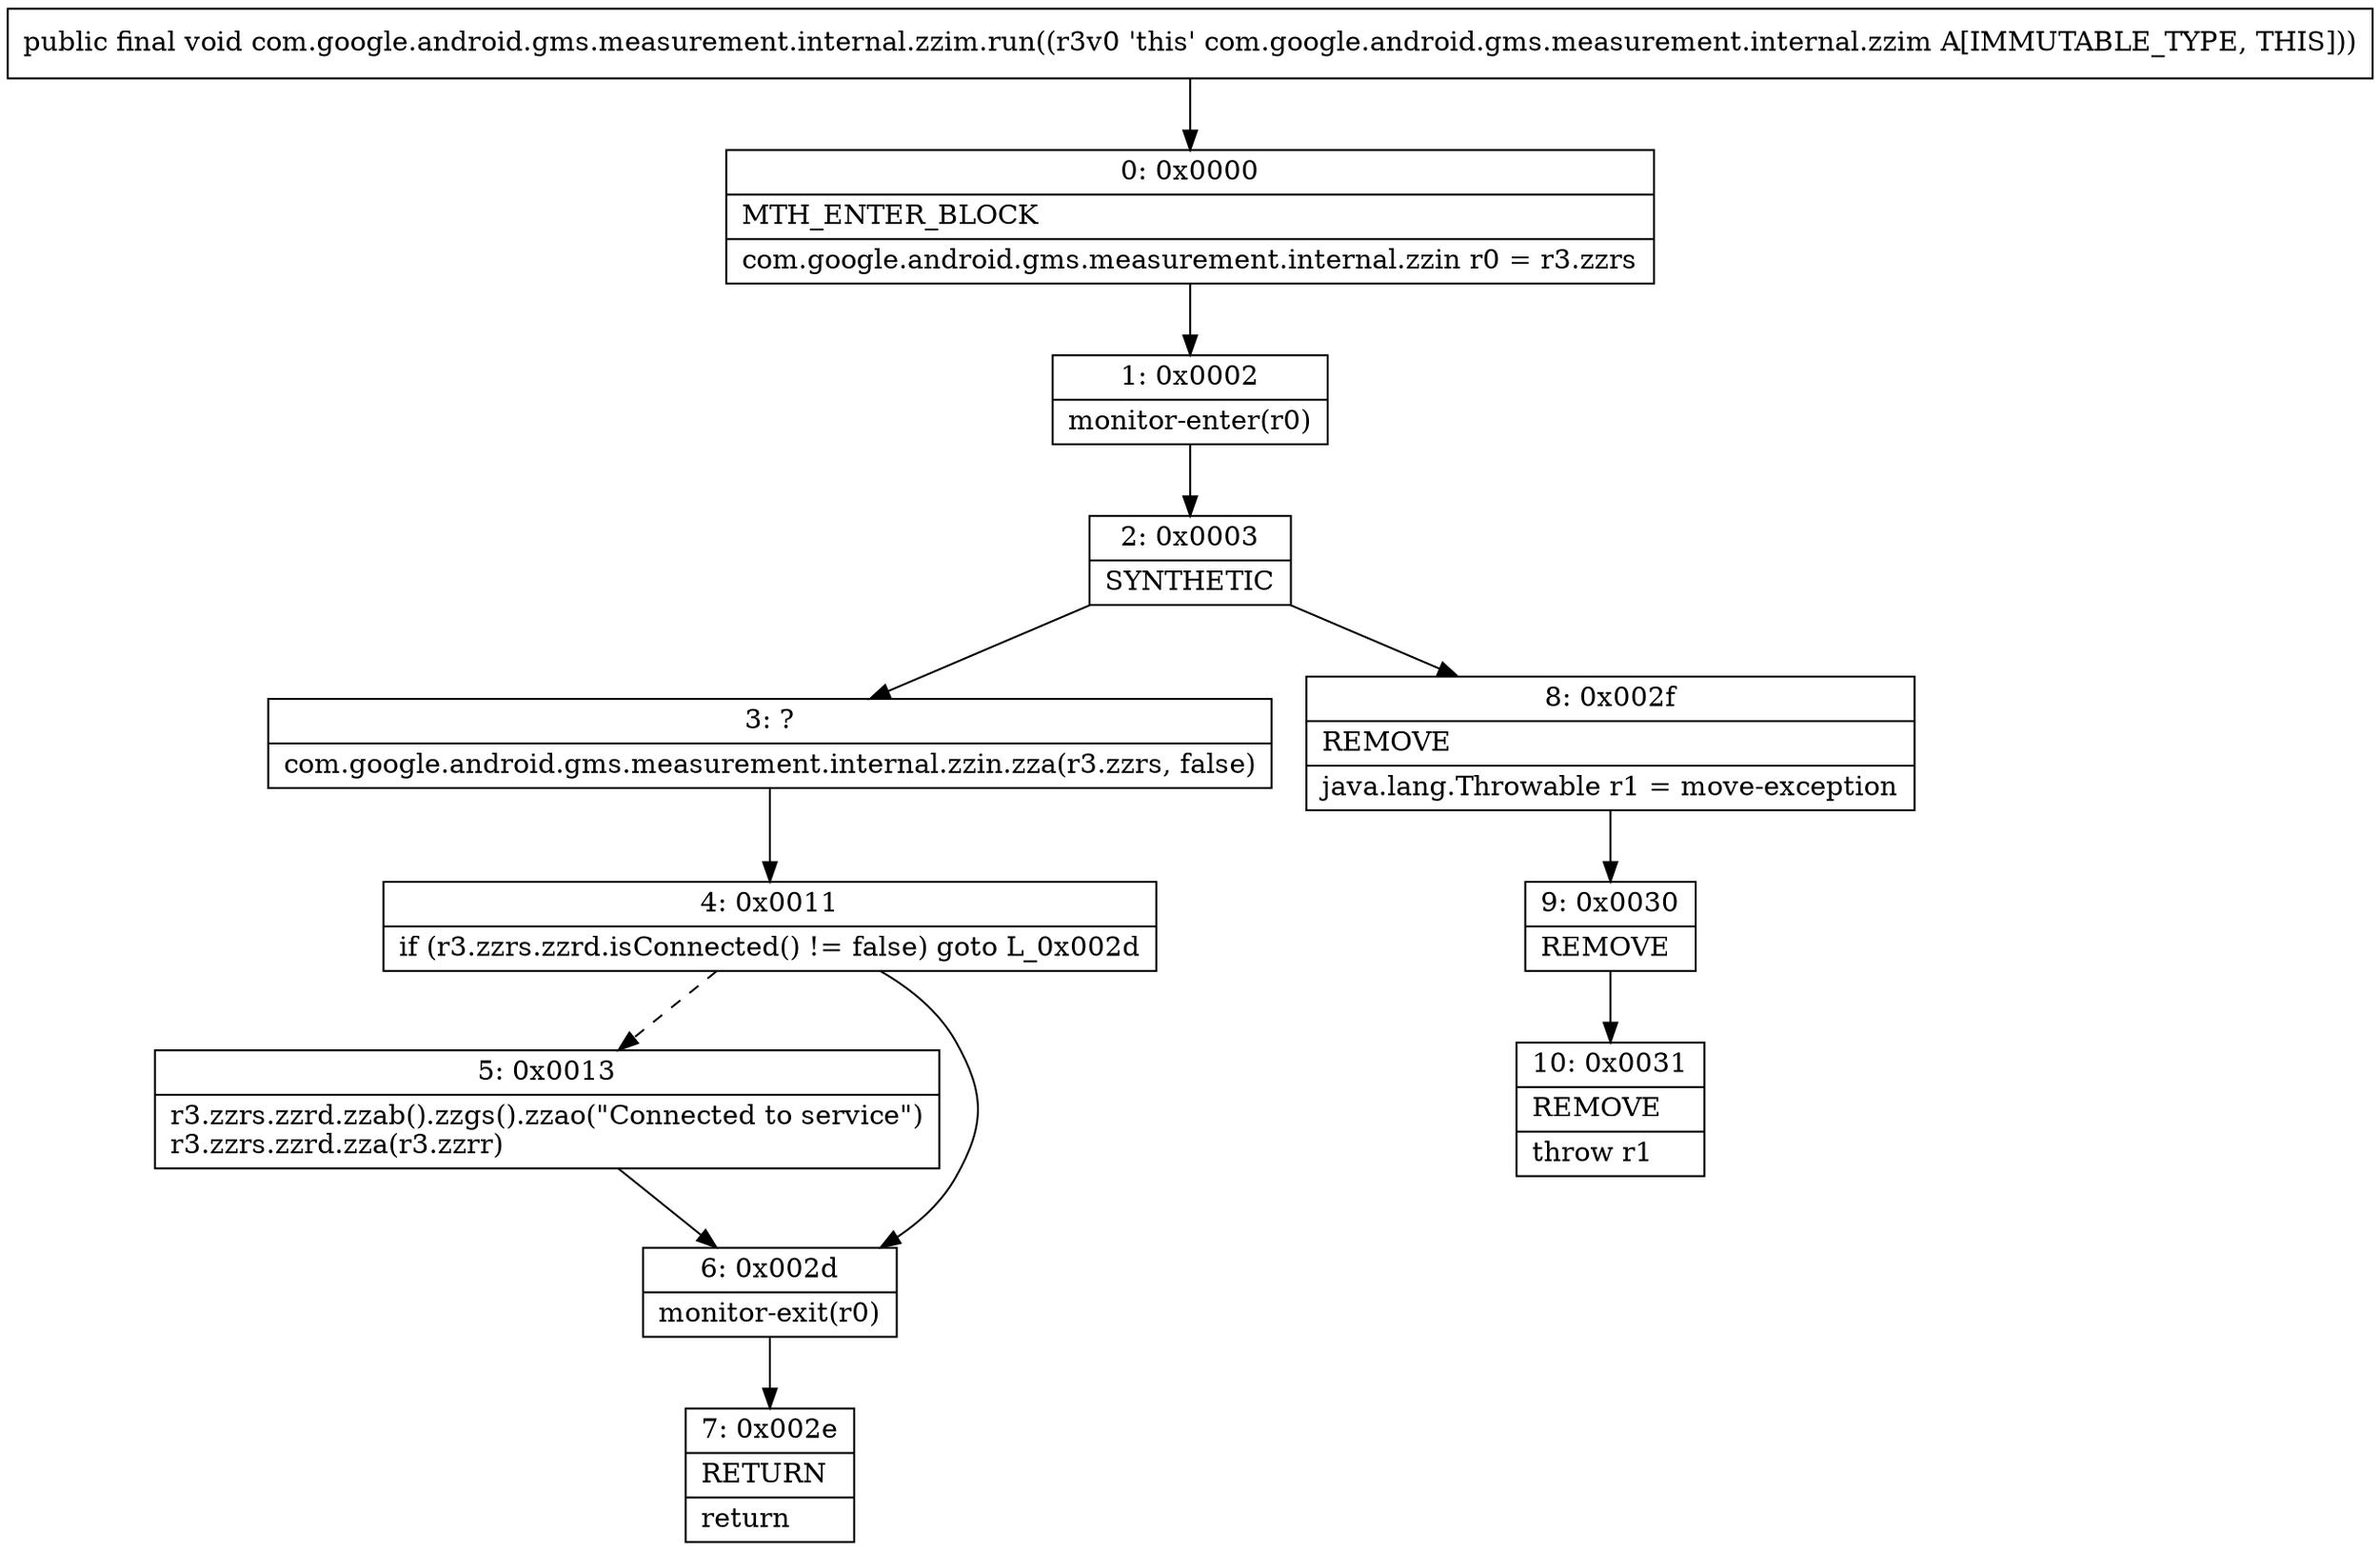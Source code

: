 digraph "CFG forcom.google.android.gms.measurement.internal.zzim.run()V" {
Node_0 [shape=record,label="{0\:\ 0x0000|MTH_ENTER_BLOCK\l|com.google.android.gms.measurement.internal.zzin r0 = r3.zzrs\l}"];
Node_1 [shape=record,label="{1\:\ 0x0002|monitor\-enter(r0)\l}"];
Node_2 [shape=record,label="{2\:\ 0x0003|SYNTHETIC\l}"];
Node_3 [shape=record,label="{3\:\ ?|com.google.android.gms.measurement.internal.zzin.zza(r3.zzrs, false)\l}"];
Node_4 [shape=record,label="{4\:\ 0x0011|if (r3.zzrs.zzrd.isConnected() != false) goto L_0x002d\l}"];
Node_5 [shape=record,label="{5\:\ 0x0013|r3.zzrs.zzrd.zzab().zzgs().zzao(\"Connected to service\")\lr3.zzrs.zzrd.zza(r3.zzrr)\l}"];
Node_6 [shape=record,label="{6\:\ 0x002d|monitor\-exit(r0)\l}"];
Node_7 [shape=record,label="{7\:\ 0x002e|RETURN\l|return\l}"];
Node_8 [shape=record,label="{8\:\ 0x002f|REMOVE\l|java.lang.Throwable r1 = move\-exception\l}"];
Node_9 [shape=record,label="{9\:\ 0x0030|REMOVE\l}"];
Node_10 [shape=record,label="{10\:\ 0x0031|REMOVE\l|throw r1\l}"];
MethodNode[shape=record,label="{public final void com.google.android.gms.measurement.internal.zzim.run((r3v0 'this' com.google.android.gms.measurement.internal.zzim A[IMMUTABLE_TYPE, THIS])) }"];
MethodNode -> Node_0;
Node_0 -> Node_1;
Node_1 -> Node_2;
Node_2 -> Node_3;
Node_2 -> Node_8;
Node_3 -> Node_4;
Node_4 -> Node_5[style=dashed];
Node_4 -> Node_6;
Node_5 -> Node_6;
Node_6 -> Node_7;
Node_8 -> Node_9;
Node_9 -> Node_10;
}

